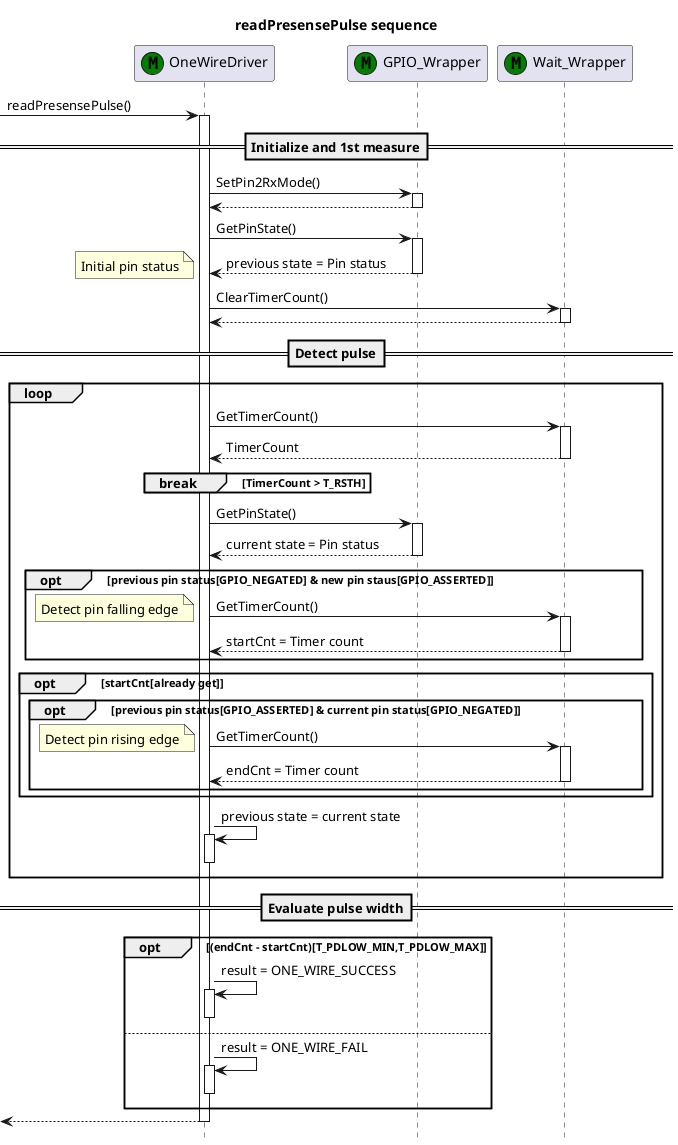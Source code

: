 @startuml

hide footbox

title readPresensePulse sequence

participant "OneWireDriver" as ModuleOneWireDriver<<M,Green>>[[../Class/OneWireDriver.svg]]
participant "GPIO_Wrapper" as ModuleGPIO_Wrapper<<M,Green>>[[../Class/OneWireDriver.svg]]
participant "Wait_Wrapper" as ModuleWait_Wrapper<<M,Green>>[[../Class/OneWireDriver.svg]]


-> ModuleOneWireDriver : readPresensePulse()
  activate ModuleOneWireDriver

==Initialize and 1st measure==
ModuleOneWireDriver -> ModuleGPIO_Wrapper : SetPin2RxMode()
  activate ModuleGPIO_Wrapper
ModuleOneWireDriver <-- ModuleGPIO_Wrapper
  deactivate ModuleGPIO_Wrapper

ModuleOneWireDriver -> ModuleGPIO_Wrapper : GetPinState()
  activate ModuleGPIO_Wrapper
ModuleOneWireDriver <-- ModuleGPIO_Wrapper : previous state = Pin status
note left
  Initial pin status
end note
  deactivate ModuleGPIO_Wrapper

ModuleOneWireDriver -> ModuleWait_Wrapper : ClearTimerCount()
  activate ModuleWait_Wrapper
ModuleOneWireDriver <-- ModuleWait_Wrapper
  deactivate ModuleWait_Wrapper

==Detect pulse==
loop
  ModuleOneWireDriver -> ModuleWait_Wrapper : GetTimerCount()
    activate ModuleWait_Wrapper
  ModuleOneWireDriver <-- ModuleWait_Wrapper : TimerCount
    deactivate ModuleWait_Wrapper

  break TimerCount > T_RSTH
  end

  ModuleOneWireDriver -> ModuleGPIO_Wrapper : GetPinState()
    activate ModuleGPIO_Wrapper
  ModuleOneWireDriver <-- ModuleGPIO_Wrapper : current state = Pin status
    deactivate ModuleGPIO_Wrapper

  opt previous pin status[GPIO_NEGATED] & new pin staus[GPIO_ASSERTED]
    ModuleOneWireDriver -> ModuleWait_Wrapper : GetTimerCount()
    note left
      Detect pin falling edge
    end note
      activate ModuleWait_Wrapper
    ModuleOneWireDriver <-- ModuleWait_Wrapper : startCnt = Timer count
      deactivate ModuleWait_Wrapper
  end

  opt startCnt[already get]
    opt previous pin status[GPIO_ASSERTED] & current pin status[GPIO_NEGATED]
      ModuleOneWireDriver -> ModuleWait_Wrapper : GetTimerCount()
      note left
        Detect pin rising edge
      end note
        activate ModuleWait_Wrapper
      ModuleOneWireDriver <-- ModuleWait_Wrapper : endCnt = Timer count
        deactivate ModuleWait_Wrapper
    end
  end

  ModuleOneWireDriver -> ModuleOneWireDriver : previous state = current state
    activate ModuleOneWireDriver
    deactivate ModuleOneWireDriver
end

==Evaluate pulse width==
opt (endCnt - startCnt)[T_PDLOW_MIN,T_PDLOW_MAX]
  ModuleOneWireDriver -> ModuleOneWireDriver : result = ONE_WIRE_SUCCESS
    activate ModuleOneWireDriver
    deactivate ModuleOneWireDriver
else
  ModuleOneWireDriver -> ModuleOneWireDriver : result = ONE_WIRE_FAIL
    activate ModuleOneWireDriver
    deactivate ModuleOneWireDriver
end

<-- ModuleOneWireDriver
  deactivate ModuleOneWireDriver

@enduml
